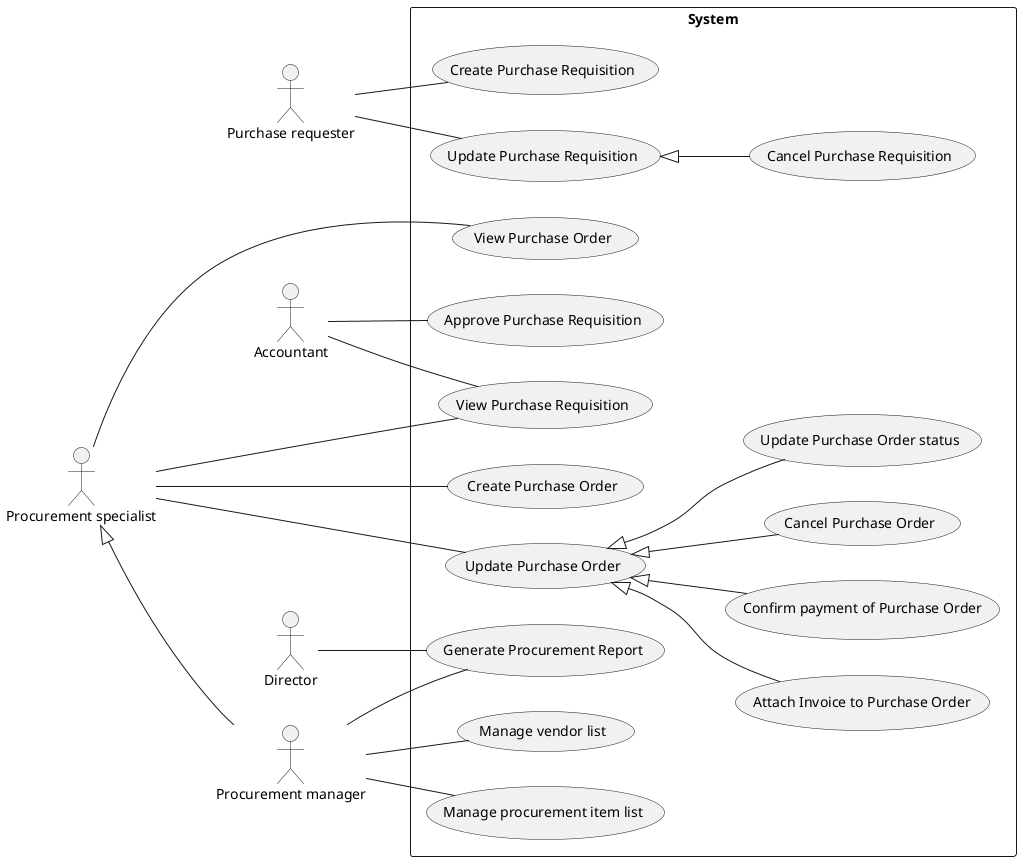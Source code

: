 @startuml Procurement
left to right direction

:Director: as d
:Accountant: as a

:Purchase requester: as pr
:Procurement manager: as pm
:Procurement specialist: as ps
ps <|-- pm

rectangle System {
    pm -- (Manage vendor list)
    pm -- (Manage procurement item list)

    a -- (View Purchase Requisition)
    pr -- (Create Purchase Requisition)
    pr -- (Update Purchase Requisition)
    (Update Purchase Requisition) <|-- (Cancel Purchase Requisition)
    a -- (Approve Purchase Requisition)

    ps -- (View Purchase Requisition)
    ps -- (View Purchase Order)
    ps -- (Create Purchase Order)
    ps -- (Update Purchase Order)
    (Update Purchase Order) <|-- (Update Purchase Order status)
    (Update Purchase Order) <|-- (Attach Invoice to Purchase Order)
    (Update Purchase Order) <|-- (Confirm payment of Purchase Order)
    (Update Purchase Order) <|-- (Cancel Purchase Order)

    pm -- (Generate Procurement Report)
    d -- (Generate Procurement Report)
}
@enduml